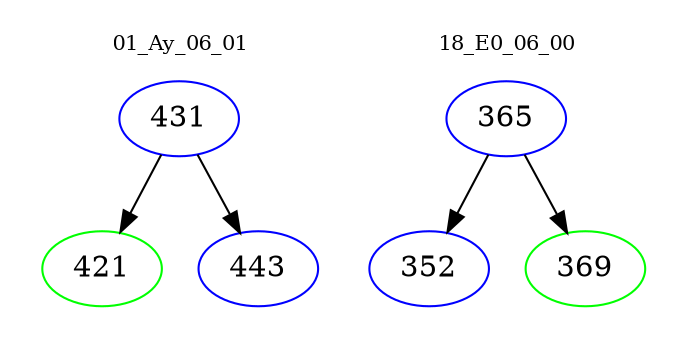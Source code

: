 digraph{
subgraph cluster_0 {
color = white
label = "01_Ay_06_01";
fontsize=10;
T0_431 [label="431", color="blue"]
T0_431 -> T0_421 [color="black"]
T0_421 [label="421", color="green"]
T0_431 -> T0_443 [color="black"]
T0_443 [label="443", color="blue"]
}
subgraph cluster_1 {
color = white
label = "18_E0_06_00";
fontsize=10;
T1_365 [label="365", color="blue"]
T1_365 -> T1_352 [color="black"]
T1_352 [label="352", color="blue"]
T1_365 -> T1_369 [color="black"]
T1_369 [label="369", color="green"]
}
}
